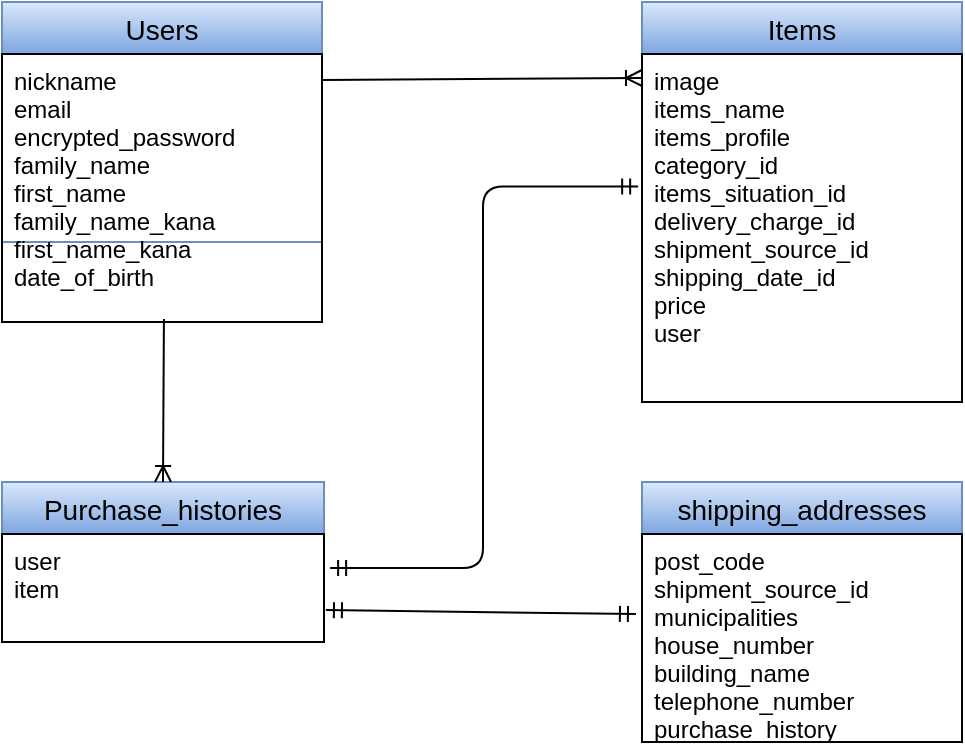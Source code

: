 <mxfile>
    <diagram id="BT7h4oshe6Ed43nigprt" name="ページ1">
        <mxGraphModel dx="633" dy="515" grid="1" gridSize="10" guides="1" tooltips="1" connect="1" arrows="1" fold="1" page="1" pageScale="1" pageWidth="827" pageHeight="1169" background="#ffffff" math="0" shadow="0">
            <root>
                <object label="" id="OF0Lugsiy3cNjsQ0Mm0h-0">
                    <mxCell/>
                </object>
                <mxCell id="OF0Lugsiy3cNjsQ0Mm0h-1" parent="OF0Lugsiy3cNjsQ0Mm0h-0"/>
                <mxCell id="XjQz6ho0_zj9WpOpdpan-0" value="Users" style="swimlane;fontStyle=0;childLayout=stackLayout;horizontal=1;startSize=26;horizontalStack=0;resizeParent=1;resizeParentMax=0;resizeLast=0;collapsible=1;marginBottom=0;align=center;fontSize=14;fillColor=#dae8fc;strokeColor=#6c8ebf;gradientColor=#7ea6e0;fontColor=#000000;" parent="OF0Lugsiy3cNjsQ0Mm0h-1" vertex="1">
                    <mxGeometry x="40" y="80" width="160" height="120" as="geometry"/>
                </mxCell>
                <mxCell id="XjQz6ho0_zj9WpOpdpan-1" value="Purchase_histories" style="swimlane;fontStyle=0;childLayout=stackLayout;horizontal=1;startSize=26;horizontalStack=0;resizeParent=1;resizeParentMax=0;resizeLast=0;collapsible=1;marginBottom=0;align=center;fontSize=14;fillColor=#dae8fc;strokeColor=#6c8ebf;gradientColor=#7ea6e0;fontColor=#000000;" parent="OF0Lugsiy3cNjsQ0Mm0h-1" vertex="1">
                    <mxGeometry x="40" y="320" width="161" height="80" as="geometry"/>
                </mxCell>
                <mxCell id="XjQz6ho0_zj9WpOpdpan-2" value="user&#10;item" style="text;fillColor=none;spacingLeft=4;spacingRight=4;overflow=hidden;rotatable=0;points=[[0,0.5],[1,0.5]];portConstraint=eastwest;fontSize=12;fontColor=#000000;labelBorderColor=none;strokeColor=#000000;" parent="XjQz6ho0_zj9WpOpdpan-1" vertex="1">
                    <mxGeometry y="26" width="161" height="54" as="geometry"/>
                </mxCell>
                <mxCell id="XjQz6ho0_zj9WpOpdpan-3" value="Items" style="swimlane;fontStyle=0;childLayout=stackLayout;horizontal=1;startSize=26;horizontalStack=0;resizeParent=1;resizeParentMax=0;resizeLast=0;collapsible=1;marginBottom=0;align=center;fontSize=14;gradientColor=#7ea6e0;fillColor=#dae8fc;strokeColor=#6c8ebf;fontColor=#000000;" parent="OF0Lugsiy3cNjsQ0Mm0h-1" vertex="1">
                    <mxGeometry x="360" y="80" width="160" height="200" as="geometry"/>
                </mxCell>
                <mxCell id="XjQz6ho0_zj9WpOpdpan-4" value="image&#10;items_name&#10;items_profile&#10;category_id&#10;items_situation_id&#10;delivery_charge_id&#10;shipment_source_id&#10;shipping_date_id&#10;price&#10;user" style="text;fillColor=none;spacingLeft=4;spacingRight=4;overflow=hidden;rotatable=0;points=[[0,0.5],[1,0.5]];portConstraint=eastwest;fontSize=12;fontColor=#000000;labelBorderColor=none;strokeColor=#000000;" parent="XjQz6ho0_zj9WpOpdpan-3" vertex="1">
                    <mxGeometry y="26" width="160" height="174" as="geometry"/>
                </mxCell>
                <mxCell id="XjQz6ho0_zj9WpOpdpan-5" value="shipping_addresses" style="swimlane;fontStyle=0;childLayout=stackLayout;horizontal=1;startSize=26;horizontalStack=0;resizeParent=1;resizeParentMax=0;resizeLast=0;collapsible=1;marginBottom=0;align=center;fontSize=14;gradientColor=#7ea6e0;fillColor=#dae8fc;strokeColor=#6c8ebf;fontColor=#000000;" parent="OF0Lugsiy3cNjsQ0Mm0h-1" vertex="1">
                    <mxGeometry x="360" y="320" width="160" height="130" as="geometry"/>
                </mxCell>
                <mxCell id="XjQz6ho0_zj9WpOpdpan-6" value="post_code&#10;shipment_source_id&#10;municipalities&#10;house_number&#10;building_name&#10;telephone_number&#10;purchase_history" style="text;fillColor=none;spacingLeft=4;spacingRight=4;overflow=hidden;rotatable=0;points=[[0,0.5],[1,0.5]];portConstraint=eastwest;fontSize=12;fontColor=#000000;labelBorderColor=none;strokeColor=#000000;" parent="XjQz6ho0_zj9WpOpdpan-5" vertex="1">
                    <mxGeometry y="26" width="160" height="104" as="geometry"/>
                </mxCell>
                <mxCell id="XjQz6ho0_zj9WpOpdpan-7" value="" style="fontSize=12;html=1;endArrow=ERoneToMany;strokeColor=#000000;entryX=0.5;entryY=0;entryDx=0;entryDy=0;exitX=0.506;exitY=0.989;exitDx=0;exitDy=0;exitPerimeter=0;" parent="OF0Lugsiy3cNjsQ0Mm0h-1" source="XjQz6ho0_zj9WpOpdpan-10" target="XjQz6ho0_zj9WpOpdpan-1" edge="1">
                    <mxGeometry width="100" height="100" relative="1" as="geometry">
                        <mxPoint x="120" y="210" as="sourcePoint"/>
                        <mxPoint x="430" y="260" as="targetPoint"/>
                    </mxGeometry>
                </mxCell>
                <mxCell id="XjQz6ho0_zj9WpOpdpan-8" value="" style="fontSize=12;html=1;endArrow=ERoneToMany;strokeColor=#000000;exitX=1;exitY=0.097;exitDx=0;exitDy=0;exitPerimeter=0;entryX=0;entryY=0.069;entryDx=0;entryDy=0;entryPerimeter=0;" parent="OF0Lugsiy3cNjsQ0Mm0h-1" source="XjQz6ho0_zj9WpOpdpan-10" target="XjQz6ho0_zj9WpOpdpan-4" edge="1">
                    <mxGeometry width="100" height="100" relative="1" as="geometry">
                        <mxPoint x="200" y="119" as="sourcePoint"/>
                        <mxPoint x="390" y="50" as="targetPoint"/>
                    </mxGeometry>
                </mxCell>
                <mxCell id="XjQz6ho0_zj9WpOpdpan-9" value="" style="fontSize=12;html=1;endArrow=ERmandOne;startArrow=ERmandOne;strokeColor=#000000;exitX=1.006;exitY=0.704;exitDx=0;exitDy=0;exitPerimeter=0;entryX=-0.019;entryY=0.385;entryDx=0;entryDy=0;entryPerimeter=0;" parent="OF0Lugsiy3cNjsQ0Mm0h-1" source="XjQz6ho0_zj9WpOpdpan-2" target="XjQz6ho0_zj9WpOpdpan-6" edge="1">
                    <mxGeometry width="100" height="100" relative="1" as="geometry">
                        <mxPoint x="330" y="360" as="sourcePoint"/>
                        <mxPoint x="240" y="490" as="targetPoint"/>
                    </mxGeometry>
                </mxCell>
                <mxCell id="XjQz6ho0_zj9WpOpdpan-10" value="nickname&#10;email&#10;encrypted_password&#10;family_name&#10;first_name&#10;family_name_kana&#10;first_name_kana&#10;date_of_birth" style="text;fillColor=none;spacingLeft=4;spacingRight=4;overflow=hidden;rotatable=0;points=[[0,0.5],[1,0.5]];portConstraint=eastwest;fontSize=12;fontColor=#000000;labelBorderColor=none;strokeColor=#000000;" parent="OF0Lugsiy3cNjsQ0Mm0h-1" vertex="1">
                    <mxGeometry x="40" y="106" width="160" height="134" as="geometry"/>
                </mxCell>
                <mxCell id="XjQz6ho0_zj9WpOpdpan-11" value="" style="edgeStyle=orthogonalEdgeStyle;fontSize=12;html=1;endArrow=ERmandOne;startArrow=ERmandOne;strokeColor=#000000;exitX=1.019;exitY=0.315;exitDx=0;exitDy=0;exitPerimeter=0;entryX=-0.012;entryY=0.381;entryDx=0;entryDy=0;entryPerimeter=0;" parent="OF0Lugsiy3cNjsQ0Mm0h-1" source="XjQz6ho0_zj9WpOpdpan-2" target="XjQz6ho0_zj9WpOpdpan-4" edge="1">
                    <mxGeometry width="100" height="100" relative="1" as="geometry">
                        <mxPoint x="180" y="380" as="sourcePoint"/>
                        <mxPoint x="280" y="150" as="targetPoint"/>
                    </mxGeometry>
                </mxCell>
            </root>
        </mxGraphModel>
    </diagram>
</mxfile>